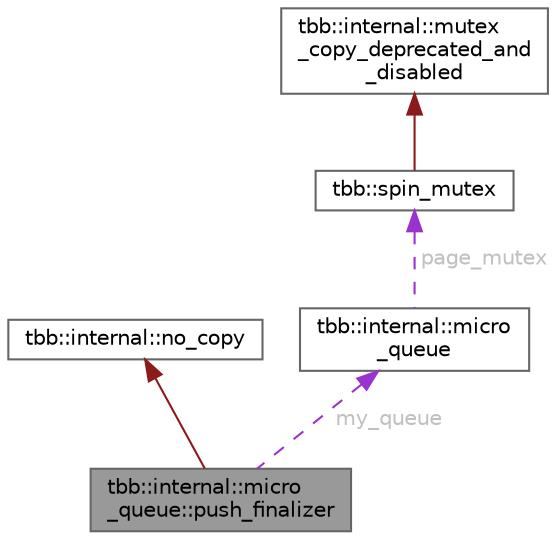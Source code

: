 digraph "tbb::internal::micro_queue::push_finalizer"
{
 // LATEX_PDF_SIZE
  bgcolor="transparent";
  edge [fontname=Helvetica,fontsize=10,labelfontname=Helvetica,labelfontsize=10];
  node [fontname=Helvetica,fontsize=10,shape=box,height=0.2,width=0.4];
  Node1 [id="Node000001",label="tbb::internal::micro\l_queue::push_finalizer",height=0.2,width=0.4,color="gray40", fillcolor="grey60", style="filled", fontcolor="black",tooltip=" "];
  Node2 -> Node1 [id="edge5_Node000001_Node000002",dir="back",color="firebrick4",style="solid",tooltip=" "];
  Node2 [id="Node000002",label="tbb::internal::no_copy",height=0.2,width=0.4,color="gray40", fillcolor="white", style="filled",tooltip=" "];
  Node3 -> Node1 [id="edge6_Node000001_Node000003",dir="back",color="darkorchid3",style="dashed",tooltip=" ",label=" my_queue",fontcolor="grey" ];
  Node3 [id="Node000003",label="tbb::internal::micro\l_queue",height=0.2,width=0.4,color="gray40", fillcolor="white", style="filled",URL="$structtbb_1_1internal_1_1micro__queue.html",tooltip="A queue using simple locking."];
  Node4 -> Node3 [id="edge7_Node000003_Node000004",dir="back",color="darkorchid3",style="dashed",tooltip=" ",label=" page_mutex",fontcolor="grey" ];
  Node4 [id="Node000004",label="tbb::spin_mutex",height=0.2,width=0.4,color="gray40", fillcolor="white", style="filled",URL="$classtbb_1_1spin__mutex.html",tooltip="A lock that occupies a single byte."];
  Node5 -> Node4 [id="edge8_Node000004_Node000005",dir="back",color="firebrick4",style="solid",tooltip=" "];
  Node5 [id="Node000005",label="tbb::internal::mutex\l_copy_deprecated_and\l_disabled",height=0.2,width=0.4,color="gray40", fillcolor="white", style="filled",tooltip=" "];
}
